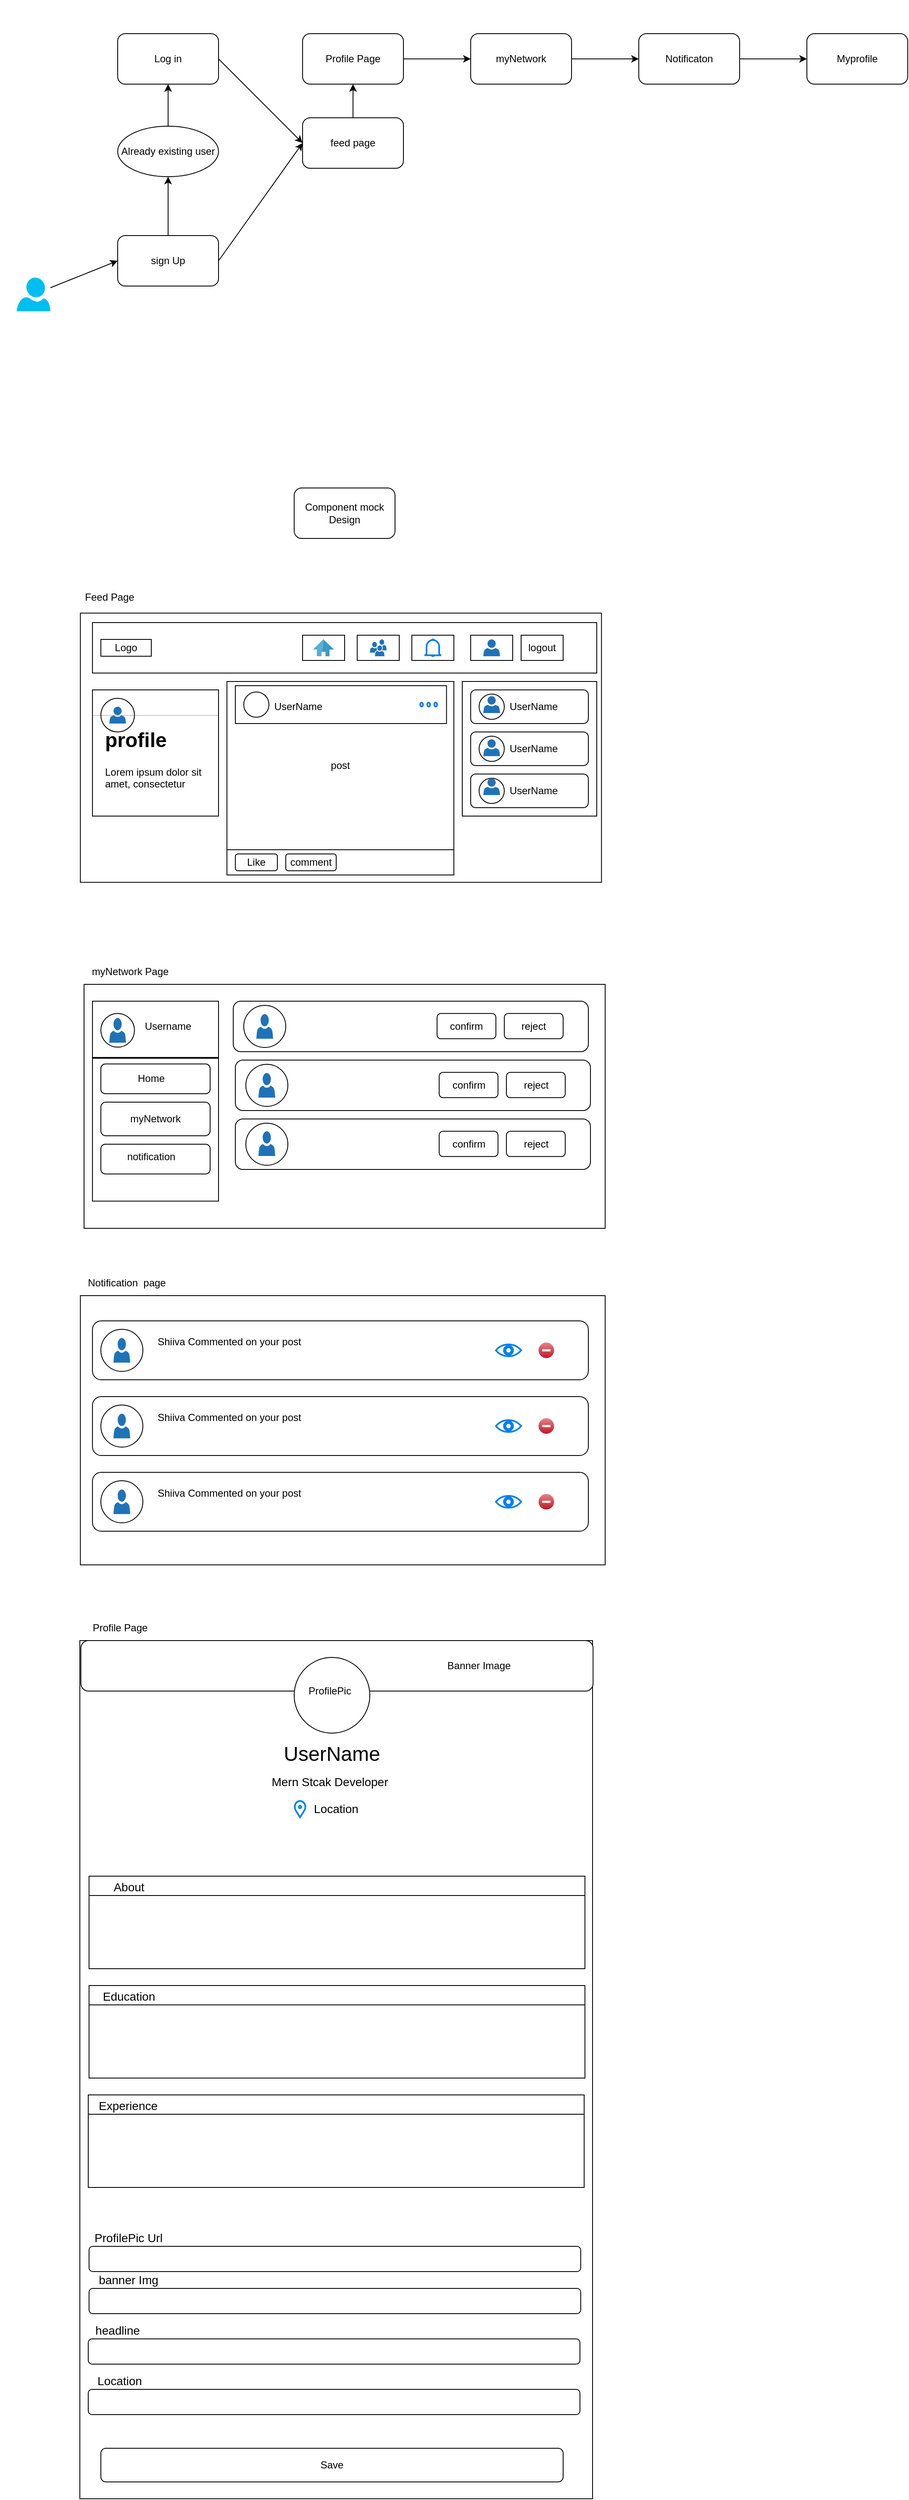 <mxfile>
    <diagram id="Q3_1mf7-hk2xftS66Heh" name="Page-1">
        <mxGraphModel dx="986" dy="419" grid="1" gridSize="10" guides="1" tooltips="1" connect="1" arrows="1" fold="1" page="1" pageScale="1" pageWidth="850" pageHeight="1100" math="0" shadow="0">
            <root>
                <mxCell id="0"/>
                <mxCell id="1" parent="0"/>
                <mxCell id="44" value="" style="group" parent="1" vertex="1" connectable="0">
                    <mxGeometry y="190" width="820" height="400" as="geometry"/>
                </mxCell>
                <mxCell id="21" value="" style="verticalLabelPosition=bottom;html=1;verticalAlign=top;align=center;strokeColor=none;fillColor=#00BEF2;shape=mxgraph.azure.user;" parent="44" vertex="1">
                    <mxGeometry x="20" y="330" width="40" height="40" as="geometry"/>
                </mxCell>
                <mxCell id="34" style="edgeStyle=none;html=1;exitX=1;exitY=0.5;exitDx=0;exitDy=0;" parent="44" source="22" edge="1">
                    <mxGeometry relative="1" as="geometry">
                        <mxPoint x="360" y="170" as="targetPoint"/>
                    </mxGeometry>
                </mxCell>
                <mxCell id="22" value="sign Up" style="rounded=1;whiteSpace=wrap;html=1;" parent="44" vertex="1">
                    <mxGeometry x="140" y="280" width="120" height="60" as="geometry"/>
                </mxCell>
                <mxCell id="23" style="edgeStyle=none;html=1;entryX=0;entryY=0.5;entryDx=0;entryDy=0;" parent="44" source="21" target="22" edge="1">
                    <mxGeometry relative="1" as="geometry"/>
                </mxCell>
                <mxCell id="29" value="Already existing user" style="ellipse;whiteSpace=wrap;html=1;" parent="44" vertex="1">
                    <mxGeometry x="140" y="150" width="120" height="60" as="geometry"/>
                </mxCell>
                <mxCell id="28" value="" style="edgeStyle=none;html=1;entryX=0.5;entryY=1;entryDx=0;entryDy=0;" parent="44" source="22" target="29" edge="1">
                    <mxGeometry relative="1" as="geometry">
                        <mxPoint x="200" y="270" as="targetPoint"/>
                    </mxGeometry>
                </mxCell>
                <mxCell id="35" style="edgeStyle=none;html=1;exitX=1;exitY=0.5;exitDx=0;exitDy=0;" parent="44" source="30" edge="1">
                    <mxGeometry relative="1" as="geometry">
                        <mxPoint x="360" y="170" as="targetPoint"/>
                    </mxGeometry>
                </mxCell>
                <mxCell id="30" value="Log in" style="rounded=1;whiteSpace=wrap;html=1;" parent="44" vertex="1">
                    <mxGeometry x="140" y="40" width="120" height="60" as="geometry"/>
                </mxCell>
                <mxCell id="31" value="" style="edgeStyle=none;html=1;" parent="44" source="29" target="30" edge="1">
                    <mxGeometry relative="1" as="geometry"/>
                </mxCell>
                <mxCell id="41" value="feed page" style="rounded=1;whiteSpace=wrap;html=1;" parent="44" vertex="1">
                    <mxGeometry x="360" y="140" width="120" height="60" as="geometry"/>
                </mxCell>
                <mxCell id="42" value="Profile Page" style="whiteSpace=wrap;html=1;rounded=1;" parent="44" vertex="1">
                    <mxGeometry x="360" y="40" width="120" height="60" as="geometry"/>
                </mxCell>
                <mxCell id="45" value="Component mock Design" style="rounded=1;whiteSpace=wrap;html=1;" parent="1" vertex="1">
                    <mxGeometry x="350" y="770" width="120" height="60" as="geometry"/>
                </mxCell>
                <mxCell id="46" value="" style="rounded=0;whiteSpace=wrap;html=1;" parent="1" vertex="1">
                    <mxGeometry x="95.63" y="918.75" width="620" height="320" as="geometry"/>
                </mxCell>
                <mxCell id="47" value="Feed Page" style="text;html=1;align=center;verticalAlign=middle;resizable=0;points=[];autosize=1;strokeColor=none;fillColor=none;" parent="1" vertex="1">
                    <mxGeometry x="90" y="885" width="80" height="30" as="geometry"/>
                </mxCell>
                <mxCell id="48" value="" style="rounded=0;whiteSpace=wrap;html=1;" parent="1" vertex="1">
                    <mxGeometry x="110" y="930" width="600" height="60" as="geometry"/>
                </mxCell>
                <mxCell id="49" value="Logo" style="rounded=0;whiteSpace=wrap;html=1;" parent="1" vertex="1">
                    <mxGeometry x="120" y="950" width="60" height="20" as="geometry"/>
                </mxCell>
                <mxCell id="50" value="" style="rounded=0;whiteSpace=wrap;html=1;" parent="1" vertex="1">
                    <mxGeometry x="360" y="945" width="50" height="30" as="geometry"/>
                </mxCell>
                <mxCell id="51" value="" style="rounded=0;whiteSpace=wrap;html=1;" parent="1" vertex="1">
                    <mxGeometry x="425" y="945" width="50" height="30" as="geometry"/>
                </mxCell>
                <mxCell id="53" value="" style="rounded=0;whiteSpace=wrap;html=1;" parent="1" vertex="1">
                    <mxGeometry x="490" y="945" width="50" height="30" as="geometry"/>
                </mxCell>
                <mxCell id="54" value="" style="rounded=0;whiteSpace=wrap;html=1;" parent="1" vertex="1">
                    <mxGeometry x="560" y="945" width="50" height="30" as="geometry"/>
                </mxCell>
                <mxCell id="55" value="logout" style="rounded=0;whiteSpace=wrap;html=1;" parent="1" vertex="1">
                    <mxGeometry x="620" y="945" width="50" height="30" as="geometry"/>
                </mxCell>
                <mxCell id="56" value="" style="sketch=0;aspect=fixed;html=1;points=[];align=center;image;fontSize=12;image=img/lib/mscae/Azure_Home.svg;" parent="1" vertex="1">
                    <mxGeometry x="372.5" y="950" width="25" height="20" as="geometry"/>
                </mxCell>
                <mxCell id="57" value="" style="html=1;verticalLabelPosition=bottom;align=center;labelBackgroundColor=#ffffff;verticalAlign=top;strokeWidth=2;strokeColor=#0080F0;shadow=0;dashed=0;shape=mxgraph.ios7.icons.bell;" parent="1" vertex="1">
                    <mxGeometry x="505" y="950" width="20" height="20" as="geometry"/>
                </mxCell>
                <mxCell id="58" value="" style="sketch=0;pointerEvents=1;shadow=0;dashed=0;html=1;strokeColor=none;labelPosition=center;verticalLabelPosition=bottom;verticalAlign=top;outlineConnect=0;align=center;shape=mxgraph.office.users.users;fillColor=#2072B8;" parent="1" vertex="1">
                    <mxGeometry x="440" y="950" width="20" height="20" as="geometry"/>
                </mxCell>
                <mxCell id="59" value="" style="sketch=0;pointerEvents=1;shadow=0;dashed=0;html=1;strokeColor=none;labelPosition=center;verticalLabelPosition=bottom;verticalAlign=top;outlineConnect=0;align=center;shape=mxgraph.office.users.user;fillColor=#2072B8;" parent="1" vertex="1">
                    <mxGeometry x="575" y="950" width="20" height="20" as="geometry"/>
                </mxCell>
                <mxCell id="62" value="" style="rounded=0;whiteSpace=wrap;html=1;" parent="1" vertex="1">
                    <mxGeometry x="550" y="1000" width="160" height="160" as="geometry"/>
                </mxCell>
                <mxCell id="69" value="" style="rounded=1;whiteSpace=wrap;html=1;" parent="1" vertex="1">
                    <mxGeometry x="560" y="1010" width="140" height="40" as="geometry"/>
                </mxCell>
                <mxCell id="70" value="" style="rounded=1;whiteSpace=wrap;html=1;" parent="1" vertex="1">
                    <mxGeometry x="560" y="1060" width="140" height="40" as="geometry"/>
                </mxCell>
                <mxCell id="71" value="" style="rounded=1;whiteSpace=wrap;html=1;" parent="1" vertex="1">
                    <mxGeometry x="560" y="1110" width="140" height="40" as="geometry"/>
                </mxCell>
                <mxCell id="73" value="" style="ellipse;whiteSpace=wrap;html=1;aspect=fixed;" parent="1" vertex="1">
                    <mxGeometry x="570" y="1115" width="30" height="30" as="geometry"/>
                </mxCell>
                <mxCell id="74" value="" style="ellipse;whiteSpace=wrap;html=1;aspect=fixed;" parent="1" vertex="1">
                    <mxGeometry x="570" y="1065" width="30" height="30" as="geometry"/>
                </mxCell>
                <mxCell id="75" value="" style="ellipse;whiteSpace=wrap;html=1;aspect=fixed;" parent="1" vertex="1">
                    <mxGeometry x="570" y="1015" width="30" height="30" as="geometry"/>
                </mxCell>
                <mxCell id="77" value="post" style="rounded=0;whiteSpace=wrap;html=1;" parent="1" vertex="1">
                    <mxGeometry x="270" y="1000" width="270" height="200" as="geometry"/>
                </mxCell>
                <mxCell id="78" value="" style="rounded=0;whiteSpace=wrap;html=1;" parent="1" vertex="1">
                    <mxGeometry x="270" y="1200" width="270" height="30" as="geometry"/>
                </mxCell>
                <mxCell id="79" value="Like" style="rounded=1;whiteSpace=wrap;html=1;" parent="1" vertex="1">
                    <mxGeometry x="280" y="1205" width="50" height="20" as="geometry"/>
                </mxCell>
                <mxCell id="80" value="comment" style="rounded=1;whiteSpace=wrap;html=1;" parent="1" vertex="1">
                    <mxGeometry x="340" y="1205" width="60" height="20" as="geometry"/>
                </mxCell>
                <mxCell id="81" value="" style="rounded=0;whiteSpace=wrap;html=1;" parent="1" vertex="1">
                    <mxGeometry x="280" y="1005" width="251.25" height="45" as="geometry"/>
                </mxCell>
                <mxCell id="82" value="" style="ellipse;whiteSpace=wrap;html=1;aspect=fixed;" parent="1" vertex="1">
                    <mxGeometry x="290" y="1012.5" width="30" height="30" as="geometry"/>
                </mxCell>
                <mxCell id="83" value="UserName" style="text;html=1;strokeColor=none;fillColor=none;align=center;verticalAlign=middle;whiteSpace=wrap;rounded=0;" parent="1" vertex="1">
                    <mxGeometry x="320" y="1021.25" width="70" height="17.5" as="geometry"/>
                </mxCell>
                <mxCell id="85" value="UserName" style="text;html=1;strokeColor=none;fillColor=none;align=center;verticalAlign=middle;whiteSpace=wrap;rounded=0;" parent="1" vertex="1">
                    <mxGeometry x="600" y="1021.25" width="70" height="17.5" as="geometry"/>
                </mxCell>
                <mxCell id="86" value="UserName" style="text;html=1;strokeColor=none;fillColor=none;align=center;verticalAlign=middle;whiteSpace=wrap;rounded=0;" parent="1" vertex="1">
                    <mxGeometry x="600" y="1071.25" width="70" height="17.5" as="geometry"/>
                </mxCell>
                <mxCell id="87" value="UserName" style="text;html=1;strokeColor=none;fillColor=none;align=center;verticalAlign=middle;whiteSpace=wrap;rounded=0;" parent="1" vertex="1">
                    <mxGeometry x="600" y="1121.25" width="70" height="17.5" as="geometry"/>
                </mxCell>
                <mxCell id="88" value="" style="sketch=0;pointerEvents=1;shadow=0;dashed=0;html=1;strokeColor=none;labelPosition=center;verticalLabelPosition=bottom;verticalAlign=top;outlineConnect=0;align=center;shape=mxgraph.office.users.user;fillColor=#2072B8;" parent="1" vertex="1">
                    <mxGeometry x="575" y="1017.5" width="20" height="20" as="geometry"/>
                </mxCell>
                <mxCell id="89" value="" style="sketch=0;pointerEvents=1;shadow=0;dashed=0;html=1;strokeColor=none;labelPosition=center;verticalLabelPosition=bottom;verticalAlign=top;outlineConnect=0;align=center;shape=mxgraph.office.users.user;fillColor=#2072B8;" parent="1" vertex="1">
                    <mxGeometry x="575" y="1068.75" width="20" height="20" as="geometry"/>
                </mxCell>
                <mxCell id="90" value="" style="sketch=0;pointerEvents=1;shadow=0;dashed=0;html=1;strokeColor=none;labelPosition=center;verticalLabelPosition=bottom;verticalAlign=top;outlineConnect=0;align=center;shape=mxgraph.office.users.user;fillColor=#2072B8;" parent="1" vertex="1">
                    <mxGeometry x="575" y="1115" width="20" height="20" as="geometry"/>
                </mxCell>
                <mxCell id="91" value="" style="html=1;verticalLabelPosition=bottom;align=center;labelBackgroundColor=#ffffff;verticalAlign=top;strokeWidth=2;strokeColor=#0080F0;shadow=0;dashed=0;shape=mxgraph.ios7.icons.page_navigation;pointerEvents=1" parent="1" vertex="1">
                    <mxGeometry x="500" y="1025.1" width="20" height="4.8" as="geometry"/>
                </mxCell>
                <mxCell id="92" value="myNetwork&amp;nbsp;Page" style="text;html=1;strokeColor=none;fillColor=none;align=center;verticalAlign=middle;whiteSpace=wrap;rounded=0;" parent="1" vertex="1">
                    <mxGeometry x="100" y="1330" width="110" height="30" as="geometry"/>
                </mxCell>
                <mxCell id="93" value="" style="rounded=0;whiteSpace=wrap;html=1;" parent="1" vertex="1">
                    <mxGeometry x="100" y="1360" width="620" height="290" as="geometry"/>
                </mxCell>
                <mxCell id="95" value="" style="group" parent="1" vertex="1" connectable="0">
                    <mxGeometry x="110" y="1010" width="150" height="150" as="geometry"/>
                </mxCell>
                <mxCell id="61" value="" style="rounded=0;whiteSpace=wrap;html=1;container=1;" parent="95" vertex="1">
                    <mxGeometry width="150" height="150" as="geometry"/>
                </mxCell>
                <mxCell id="63" value="" style="ellipse;whiteSpace=wrap;html=1;aspect=fixed;" parent="95" vertex="1">
                    <mxGeometry x="10" y="10" width="40" height="40" as="geometry"/>
                </mxCell>
                <mxCell id="64" value="" style="line;strokeWidth=0.2;html=1;" parent="95" vertex="1">
                    <mxGeometry y="25" width="150" height="10" as="geometry"/>
                </mxCell>
                <mxCell id="67" value="" style="sketch=0;pointerEvents=1;shadow=0;dashed=0;html=1;strokeColor=none;labelPosition=center;verticalLabelPosition=bottom;verticalAlign=top;outlineConnect=0;align=center;shape=mxgraph.office.users.user;fillColor=#2072B8;" parent="95" vertex="1">
                    <mxGeometry x="20" y="20" width="20" height="20" as="geometry"/>
                </mxCell>
                <mxCell id="68" value="&lt;h1&gt;profile&lt;/h1&gt;&lt;p&gt;Lorem ipsum dolor sit amet, consectetur&amp;nbsp;&lt;/p&gt;" style="text;html=1;strokeColor=none;fillColor=none;spacing=5;spacingTop=-20;whiteSpace=wrap;overflow=hidden;rounded=0;" parent="95" vertex="1">
                    <mxGeometry x="10" y="40" width="130" height="90" as="geometry"/>
                </mxCell>
                <mxCell id="96" value="" style="group" parent="1" vertex="1" connectable="0">
                    <mxGeometry x="110" y="1380" width="150" height="237.67" as="geometry"/>
                </mxCell>
                <mxCell id="97" value="" style="rounded=0;whiteSpace=wrap;html=1;container=1;" parent="96" vertex="1">
                    <mxGeometry width="150" height="237.67" as="geometry">
                        <mxRectangle width="50" height="40" as="alternateBounds"/>
                    </mxGeometry>
                </mxCell>
                <mxCell id="99" value="" style="line;strokeWidth=2;html=1;" parent="97" vertex="1">
                    <mxGeometry y="59.997" width="150" height="14.667" as="geometry"/>
                </mxCell>
                <mxCell id="102" value="Username" style="text;html=1;strokeColor=none;fillColor=none;align=center;verticalAlign=middle;whiteSpace=wrap;rounded=0;" parent="97" vertex="1">
                    <mxGeometry x="50" y="14.67" width="80" height="30" as="geometry"/>
                </mxCell>
                <mxCell id="112" value="myNetwork" style="whiteSpace=wrap;html=1;rounded=1;" parent="97" vertex="1">
                    <mxGeometry x="10" y="120" width="130" height="40" as="geometry"/>
                </mxCell>
                <mxCell id="114" value="&lt;span style=&quot;color: rgba(0, 0, 0, 0); font-family: monospace; font-size: 0px; text-align: start;&quot;&gt;%3CmxGraphModel%3E%3Croot%3E%3CmxCell%20id%3D%220%22%2F%3E%3CmxCell%20id%3D%221%22%20parent%3D%220%22%2F%3E%3CmxCell%20id%3D%222%22%20value%3D%22%22%20style%3D%22group%22%20vertex%3D%221%22%20connectable%3D%220%22%20parent%3D%221%22%3E%3CmxGeometry%20x%3D%22110%22%20y%3D%221380%22%20width%3D%22150%22%20height%3D%22220%22%20as%3D%22geometry%22%2F%3E%3C%2FmxCell%3E%3CmxCell%20id%3D%223%22%20value%3D%22%22%20style%3D%22rounded%3D0%3BwhiteSpace%3Dwrap%3Bhtml%3D1%3Bcontainer%3D1%3B%22%20vertex%3D%221%22%20parent%3D%222%22%3E%3CmxGeometry%20width%3D%22150%22%20height%3D%22220.0%22%20as%3D%22geometry%22%3E%3CmxRectangle%20width%3D%2250%22%20height%3D%2240%22%20as%3D%22alternateBounds%22%2F%3E%3C%2FmxGeometry%3E%3C%2FmxCell%3E%3CmxCell%20id%3D%224%22%20value%3D%22%22%20style%3D%22line%3BstrokeWidth%3D2%3Bhtml%3D1%3B%22%20vertex%3D%221%22%20parent%3D%223%22%3E%3CmxGeometry%20y%3D%2259.997%22%20width%3D%22150%22%20height%3D%2214.667%22%20as%3D%22geometry%22%2F%3E%3C%2FmxCell%3E%3CmxCell%20id%3D%225%22%20value%3D%22Username%22%20style%3D%22text%3Bhtml%3D1%3BstrokeColor%3Dnone%3BfillColor%3Dnone%3Balign%3Dcenter%3BverticalAlign%3Dmiddle%3BwhiteSpace%3Dwrap%3Brounded%3D0%3B%22%20vertex%3D%221%22%20parent%3D%223%22%3E%3CmxGeometry%20x%3D%2250%22%20y%3D%2214.67%22%20width%3D%2280%22%20height%3D%2230%22%20as%3D%22geometry%22%2F%3E%3C%2FmxCell%3E%3CmxCell%20id%3D%226%22%20value%3D%22%22%20style%3D%22ellipse%3BwhiteSpace%3Dwrap%3Bhtml%3D1%3Baspect%3Dfixed%3B%22%20vertex%3D%221%22%20parent%3D%222%22%3E%3CmxGeometry%20x%3D%2210%22%20y%3D%2214.667%22%20width%3D%2240%22%20height%3D%2240%22%20as%3D%22geometry%22%2F%3E%3C%2FmxCell%3E%3CmxCell%20id%3D%227%22%20value%3D%22%22%20style%3D%22sketch%3D0%3BpointerEvents%3D1%3Bshadow%3D0%3Bdashed%3D0%3Bhtml%3D1%3BstrokeColor%3Dnone%3BlabelPosition%3Dcenter%3BverticalLabelPosition%3Dbottom%3BverticalAlign%3Dtop%3BoutlineConnect%3D0%3Balign%3Dcenter%3Bshape%3Dmxgraph.office.users.user%3BfillColor%3D%232072B8%3B%22%20vertex%3D%221%22%20parent%3D%222%22%3E%3CmxGeometry%20x%3D%2220%22%20y%3D%2220.003%22%20width%3D%2220%22%20height%3D%2229.333%22%20as%3D%22geometry%22%2F%3E%3C%2FmxCell%3E%3CmxCell%20id%3D%228%22%20value%3D%22%22%20style%3D%22rounded%3D1%3BwhiteSpace%3Dwrap%3Bhtml%3D1%3B%22%20vertex%3D%221%22%20parent%3D%222%22%3E%3CmxGeometry%20x%3D%2210%22%20y%3D%2274.66%22%20width%3D%22130%22%20height%3D%2235.34%22%20as%3D%22geometry%22%2F%3E%3C%2FmxCell%3E%3C%2Froot%3E%3C%2FmxGraphModel%3E&lt;/span&gt;" style="rounded=1;whiteSpace=wrap;html=1;" parent="97" vertex="1">
                    <mxGeometry x="10" y="170" width="130" height="35.34" as="geometry"/>
                </mxCell>
                <mxCell id="98" value="" style="ellipse;whiteSpace=wrap;html=1;aspect=fixed;" parent="96" vertex="1">
                    <mxGeometry x="10" y="14.667" width="40" height="40" as="geometry"/>
                </mxCell>
                <mxCell id="100" value="&lt;span style=&quot;color: rgba(0, 0, 0, 0); font-family: monospace; font-size: 0px; text-align: start;&quot;&gt;%3CmxGraphModel%3E%3Croot%3E%3CmxCell%20id%3D%220%22%2F%3E%3CmxCell%20id%3D%221%22%20parent%3D%220%22%2F%3E%3CmxCell%20id%3D%222%22%20value%3D%22Home%22%20style%3D%22text%3Bhtml%3D1%3BstrokeColor%3Dnone%3BfillColor%3Dnone%3Balign%3Dcenter%3BverticalAlign%3Dmiddle%3BwhiteSpace%3Dwrap%3Brounded%3D0%3B%22%20vertex%3D%221%22%20parent%3D%221%22%3E%3CmxGeometry%20x%3D%22150%22%20y%3D%221510%22%20width%3D%2260%22%20height%3D%2230%22%20as%3D%22geometry%22%2F%3E%3C%2FmxCell%3E%3C%2Froot%3E%3C%2FmxGraphModel%3E&lt;/span&gt;" style="sketch=0;pointerEvents=1;shadow=0;dashed=0;html=1;strokeColor=none;labelPosition=center;verticalLabelPosition=bottom;verticalAlign=top;outlineConnect=0;align=center;shape=mxgraph.office.users.user;fillColor=#2072B8;" parent="96" vertex="1">
                    <mxGeometry x="20" y="20.003" width="20" height="29.333" as="geometry"/>
                </mxCell>
                <mxCell id="103" value="&lt;span style=&quot;color: rgba(0, 0, 0, 0); font-family: monospace; font-size: 0px; text-align: start;&quot;&gt;home&lt;/span&gt;" style="rounded=1;whiteSpace=wrap;html=1;" parent="96" vertex="1">
                    <mxGeometry x="10" y="74.66" width="130" height="35.34" as="geometry"/>
                </mxCell>
                <mxCell id="115" value="Home" style="text;html=1;strokeColor=none;fillColor=none;align=center;verticalAlign=middle;whiteSpace=wrap;rounded=0;" parent="96" vertex="1">
                    <mxGeometry x="40" y="77.33" width="60" height="30" as="geometry"/>
                </mxCell>
                <mxCell id="117" value="notification" style="text;html=1;strokeColor=none;fillColor=none;align=center;verticalAlign=middle;whiteSpace=wrap;rounded=0;" parent="96" vertex="1">
                    <mxGeometry x="40" y="170" width="60" height="30" as="geometry"/>
                </mxCell>
                <mxCell id="122" value="" style="group" parent="1" vertex="1" connectable="0">
                    <mxGeometry x="277.5" y="1380" width="422.5" height="60" as="geometry"/>
                </mxCell>
                <mxCell id="111" value="" style="rounded=1;whiteSpace=wrap;html=1;" parent="122" vertex="1">
                    <mxGeometry width="422.5" height="60" as="geometry"/>
                </mxCell>
                <mxCell id="118" value="" style="ellipse;whiteSpace=wrap;html=1;aspect=fixed;" parent="122" vertex="1">
                    <mxGeometry x="12.5" y="5" width="50" height="50" as="geometry"/>
                </mxCell>
                <mxCell id="119" value="&lt;span style=&quot;color: rgba(0, 0, 0, 0); font-family: monospace; font-size: 0px; text-align: start;&quot;&gt;%3CmxGraphModel%3E%3Croot%3E%3CmxCell%20id%3D%220%22%2F%3E%3CmxCell%20id%3D%221%22%20parent%3D%220%22%2F%3E%3CmxCell%20id%3D%222%22%20value%3D%22Home%22%20style%3D%22text%3Bhtml%3D1%3BstrokeColor%3Dnone%3BfillColor%3Dnone%3Balign%3Dcenter%3BverticalAlign%3Dmiddle%3BwhiteSpace%3Dwrap%3Brounded%3D0%3B%22%20vertex%3D%221%22%20parent%3D%221%22%3E%3CmxGeometry%20x%3D%22150%22%20y%3D%221510%22%20width%3D%2260%22%20height%3D%2230%22%20as%3D%22geometry%22%2F%3E%3C%2FmxCell%3E%3C%2Froot%3E%3C%2FmxGraphModel%3E&lt;/span&gt;" style="sketch=0;pointerEvents=1;shadow=0;dashed=0;html=1;strokeColor=none;labelPosition=center;verticalLabelPosition=bottom;verticalAlign=top;outlineConnect=0;align=center;shape=mxgraph.office.users.user;fillColor=#2072B8;" parent="122" vertex="1">
                    <mxGeometry x="27.5" y="15.333" width="20" height="29.333" as="geometry"/>
                </mxCell>
                <mxCell id="120" value="confirm" style="rounded=1;whiteSpace=wrap;html=1;" parent="122" vertex="1">
                    <mxGeometry x="242.5" y="14.67" width="70" height="30" as="geometry"/>
                </mxCell>
                <mxCell id="121" value="reject" style="rounded=1;whiteSpace=wrap;html=1;" parent="122" vertex="1">
                    <mxGeometry x="322.5" y="14.67" width="70" height="30" as="geometry"/>
                </mxCell>
                <mxCell id="124" value="" style="group" parent="1" vertex="1" connectable="0">
                    <mxGeometry x="280" y="1450" width="422.5" height="60" as="geometry"/>
                </mxCell>
                <mxCell id="125" value="" style="rounded=1;whiteSpace=wrap;html=1;" parent="124" vertex="1">
                    <mxGeometry width="422.5" height="60" as="geometry"/>
                </mxCell>
                <mxCell id="126" value="" style="ellipse;whiteSpace=wrap;html=1;aspect=fixed;" parent="124" vertex="1">
                    <mxGeometry x="12.5" y="5" width="50" height="50" as="geometry"/>
                </mxCell>
                <mxCell id="127" value="&lt;span style=&quot;color: rgba(0, 0, 0, 0); font-family: monospace; font-size: 0px; text-align: start;&quot;&gt;%3CmxGraphModel%3E%3Croot%3E%3CmxCell%20id%3D%220%22%2F%3E%3CmxCell%20id%3D%221%22%20parent%3D%220%22%2F%3E%3CmxCell%20id%3D%222%22%20value%3D%22Home%22%20style%3D%22text%3Bhtml%3D1%3BstrokeColor%3Dnone%3BfillColor%3Dnone%3Balign%3Dcenter%3BverticalAlign%3Dmiddle%3BwhiteSpace%3Dwrap%3Brounded%3D0%3B%22%20vertex%3D%221%22%20parent%3D%221%22%3E%3CmxGeometry%20x%3D%22150%22%20y%3D%221510%22%20width%3D%2260%22%20height%3D%2230%22%20as%3D%22geometry%22%2F%3E%3C%2FmxCell%3E%3C%2Froot%3E%3C%2FmxGraphModel%3E&lt;/span&gt;" style="sketch=0;pointerEvents=1;shadow=0;dashed=0;html=1;strokeColor=none;labelPosition=center;verticalLabelPosition=bottom;verticalAlign=top;outlineConnect=0;align=center;shape=mxgraph.office.users.user;fillColor=#2072B8;" parent="124" vertex="1">
                    <mxGeometry x="27.5" y="15.333" width="20" height="29.333" as="geometry"/>
                </mxCell>
                <mxCell id="128" value="confirm" style="rounded=1;whiteSpace=wrap;html=1;" parent="124" vertex="1">
                    <mxGeometry x="242.5" y="14.67" width="70" height="30" as="geometry"/>
                </mxCell>
                <mxCell id="129" value="reject" style="rounded=1;whiteSpace=wrap;html=1;" parent="124" vertex="1">
                    <mxGeometry x="322.5" y="14.67" width="70" height="30" as="geometry"/>
                </mxCell>
                <mxCell id="130" value="" style="group" parent="1" vertex="1" connectable="0">
                    <mxGeometry x="280" y="1520" width="422.5" height="60" as="geometry"/>
                </mxCell>
                <mxCell id="131" value="" style="rounded=1;whiteSpace=wrap;html=1;" parent="130" vertex="1">
                    <mxGeometry width="422.5" height="60" as="geometry"/>
                </mxCell>
                <mxCell id="132" value="" style="ellipse;whiteSpace=wrap;html=1;aspect=fixed;" parent="130" vertex="1">
                    <mxGeometry x="12.5" y="5" width="50" height="50" as="geometry"/>
                </mxCell>
                <mxCell id="133" value="&lt;span style=&quot;color: rgba(0, 0, 0, 0); font-family: monospace; font-size: 0px; text-align: start;&quot;&gt;%3CmxGraphModel%3E%3Croot%3E%3CmxCell%20id%3D%220%22%2F%3E%3CmxCell%20id%3D%221%22%20parent%3D%220%22%2F%3E%3CmxCell%20id%3D%222%22%20value%3D%22Home%22%20style%3D%22text%3Bhtml%3D1%3BstrokeColor%3Dnone%3BfillColor%3Dnone%3Balign%3Dcenter%3BverticalAlign%3Dmiddle%3BwhiteSpace%3Dwrap%3Brounded%3D0%3B%22%20vertex%3D%221%22%20parent%3D%221%22%3E%3CmxGeometry%20x%3D%22150%22%20y%3D%221510%22%20width%3D%2260%22%20height%3D%2230%22%20as%3D%22geometry%22%2F%3E%3C%2FmxCell%3E%3C%2Froot%3E%3C%2FmxGraphModel%3E&lt;/span&gt;&lt;span style=&quot;color: rgba(0, 0, 0, 0); font-family: monospace; font-size: 0px; text-align: start;&quot;&gt;%3CmxGraphModel%3E%3Croot%3E%3CmxCell%20id%3D%220%22%2F%3E%3CmxCell%20id%3D%221%22%20parent%3D%220%22%2F%3E%3CmxCell%20id%3D%222%22%20value%3D%22Home%22%20style%3D%22text%3Bhtml%3D1%3BstrokeColor%3Dnone%3BfillColor%3Dnone%3Balign%3Dcenter%3BverticalAlign%3Dmiddle%3BwhiteSpace%3Dwrap%3Brounded%3D0%3B%22%20vertex%3D%221%22%20parent%3D%221%22%3E%3CmxGeometry%20x%3D%22150%22%20y%3D%221510%22%20width%3D%2260%22%20height%3D%2230%22%20as%3D%22geometry%22%2F%3E%3C%2FmxCell%3E%3C%2Froot%3E%3C%2FmxGraphModel%3E&lt;/span&gt;" style="sketch=0;pointerEvents=1;shadow=0;dashed=0;html=1;strokeColor=none;labelPosition=center;verticalLabelPosition=bottom;verticalAlign=top;outlineConnect=0;align=center;shape=mxgraph.office.users.user;fillColor=#2072B8;" parent="130" vertex="1">
                    <mxGeometry x="27.5" y="14.673" width="20" height="29.333" as="geometry"/>
                </mxCell>
                <mxCell id="134" value="confirm" style="rounded=1;whiteSpace=wrap;html=1;" parent="130" vertex="1">
                    <mxGeometry x="242.5" y="14.67" width="70" height="30" as="geometry"/>
                </mxCell>
                <mxCell id="135" value="reject" style="rounded=1;whiteSpace=wrap;html=1;" parent="130" vertex="1">
                    <mxGeometry x="322.5" y="14.67" width="70" height="30" as="geometry"/>
                </mxCell>
                <mxCell id="136" value="" style="rounded=0;whiteSpace=wrap;html=1;" parent="1" vertex="1">
                    <mxGeometry x="95.63" y="1730" width="624.37" height="320" as="geometry"/>
                </mxCell>
                <mxCell id="144" value="" style="group" parent="1" vertex="1" connectable="0">
                    <mxGeometry x="110" y="1760" width="590" height="70" as="geometry"/>
                </mxCell>
                <mxCell id="138" value="" style="rounded=1;whiteSpace=wrap;html=1;container=1;" parent="144" vertex="1">
                    <mxGeometry width="590" height="70" as="geometry"/>
                </mxCell>
                <mxCell id="139" value="" style="ellipse;whiteSpace=wrap;html=1;aspect=fixed;" parent="144" vertex="1">
                    <mxGeometry x="10" y="10" width="50" height="50" as="geometry"/>
                </mxCell>
                <mxCell id="140" value="&lt;span style=&quot;color: rgba(0, 0, 0, 0); font-family: monospace; font-size: 0px; text-align: start;&quot;&gt;%3CmxGraphModel%3E%3Croot%3E%3CmxCell%20id%3D%220%22%2F%3E%3CmxCell%20id%3D%221%22%20parent%3D%220%22%2F%3E%3CmxCell%20id%3D%222%22%20value%3D%22Home%22%20style%3D%22text%3Bhtml%3D1%3BstrokeColor%3Dnone%3BfillColor%3Dnone%3Balign%3Dcenter%3BverticalAlign%3Dmiddle%3BwhiteSpace%3Dwrap%3Brounded%3D0%3B%22%20vertex%3D%221%22%20parent%3D%221%22%3E%3CmxGeometry%20x%3D%22150%22%20y%3D%221510%22%20width%3D%2260%22%20height%3D%2230%22%20as%3D%22geometry%22%2F%3E%3C%2FmxCell%3E%3C%2Froot%3E%3C%2FmxGraphModel%3E&lt;/span&gt;&lt;span style=&quot;color: rgba(0, 0, 0, 0); font-family: monospace; font-size: 0px; text-align: start;&quot;&gt;%3CmxGraphModel%3E%3Croot%3E%3CmxCell%20id%3D%220%22%2F%3E%3CmxCell%20id%3D%221%22%20parent%3D%220%22%2F%3E%3CmxCell%20id%3D%222%22%20value%3D%22Home%22%20style%3D%22text%3Bhtml%3D1%3BstrokeColor%3Dnone%3BfillColor%3Dnone%3Balign%3Dcenter%3BverticalAlign%3Dmiddle%3BwhiteSpace%3Dwrap%3Brounded%3D0%3B%22%20vertex%3D%221%22%20parent%3D%221%22%3E%3CmxGeometry%20x%3D%22150%22%20y%3D%221510%22%20width%3D%2260%22%20height%3D%2230%22%20as%3D%22geometry%22%2F%3E%3C%2FmxCell%3E%3C%2Froot%3E%3C%2FmxGraphModel%3E&lt;/span&gt;" style="sketch=0;pointerEvents=1;shadow=0;dashed=0;html=1;strokeColor=none;labelPosition=center;verticalLabelPosition=bottom;verticalAlign=top;outlineConnect=0;align=center;shape=mxgraph.office.users.user;fillColor=#2072B8;" parent="144" vertex="1">
                    <mxGeometry x="25" y="20.333" width="20" height="29.333" as="geometry"/>
                </mxCell>
                <mxCell id="141" value="Shiiva Commented on your post" style="text;html=1;strokeColor=none;fillColor=none;align=center;verticalAlign=middle;whiteSpace=wrap;rounded=0;" parent="144" vertex="1">
                    <mxGeometry x="62.5" y="10" width="200" height="30" as="geometry"/>
                </mxCell>
                <mxCell id="142" value="" style="html=1;verticalLabelPosition=bottom;align=center;labelBackgroundColor=#ffffff;verticalAlign=top;strokeWidth=2;strokeColor=#0080F0;shadow=0;dashed=0;shape=mxgraph.ios7.icons.eye;" parent="144" vertex="1">
                    <mxGeometry x="480" y="27.95" width="30" height="14.1" as="geometry"/>
                </mxCell>
                <mxCell id="143" value="" style="verticalLabelPosition=bottom;verticalAlign=top;html=1;shadow=0;dashed=0;strokeWidth=1;shape=mxgraph.ios.iDeleteIcon;fillColor=#e8878E;fillColor2=#BD1421;strokeColor=#ffffff;sketch=0;" parent="144" vertex="1">
                    <mxGeometry x="530" y="25" width="20" height="20" as="geometry"/>
                </mxCell>
                <mxCell id="147" value="" style="group" parent="1" vertex="1" connectable="0">
                    <mxGeometry x="110" y="1850" width="590" height="70" as="geometry"/>
                </mxCell>
                <mxCell id="148" value="" style="rounded=1;whiteSpace=wrap;html=1;container=1;" parent="147" vertex="1">
                    <mxGeometry width="590" height="70" as="geometry"/>
                </mxCell>
                <mxCell id="149" value="" style="ellipse;whiteSpace=wrap;html=1;aspect=fixed;" parent="147" vertex="1">
                    <mxGeometry x="10" y="10" width="50" height="50" as="geometry"/>
                </mxCell>
                <mxCell id="150" value="&lt;span style=&quot;color: rgba(0, 0, 0, 0); font-family: monospace; font-size: 0px; text-align: start;&quot;&gt;%3CmxGraphModel%3E%3Croot%3E%3CmxCell%20id%3D%220%22%2F%3E%3CmxCell%20id%3D%221%22%20parent%3D%220%22%2F%3E%3CmxCell%20id%3D%222%22%20value%3D%22Home%22%20style%3D%22text%3Bhtml%3D1%3BstrokeColor%3Dnone%3BfillColor%3Dnone%3Balign%3Dcenter%3BverticalAlign%3Dmiddle%3BwhiteSpace%3Dwrap%3Brounded%3D0%3B%22%20vertex%3D%221%22%20parent%3D%221%22%3E%3CmxGeometry%20x%3D%22150%22%20y%3D%221510%22%20width%3D%2260%22%20height%3D%2230%22%20as%3D%22geometry%22%2F%3E%3C%2FmxCell%3E%3C%2Froot%3E%3C%2FmxGraphModel%3E&lt;/span&gt;&lt;span style=&quot;color: rgba(0, 0, 0, 0); font-family: monospace; font-size: 0px; text-align: start;&quot;&gt;%3CmxGraphModel%3E%3Croot%3E%3CmxCell%20id%3D%220%22%2F%3E%3CmxCell%20id%3D%221%22%20parent%3D%220%22%2F%3E%3CmxCell%20id%3D%222%22%20value%3D%22Home%22%20style%3D%22text%3Bhtml%3D1%3BstrokeColor%3Dnone%3BfillColor%3Dnone%3Balign%3Dcenter%3BverticalAlign%3Dmiddle%3BwhiteSpace%3Dwrap%3Brounded%3D0%3B%22%20vertex%3D%221%22%20parent%3D%221%22%3E%3CmxGeometry%20x%3D%22150%22%20y%3D%221510%22%20width%3D%2260%22%20height%3D%2230%22%20as%3D%22geometry%22%2F%3E%3C%2FmxCell%3E%3C%2Froot%3E%3C%2FmxGraphModel%3E&lt;/span&gt;" style="sketch=0;pointerEvents=1;shadow=0;dashed=0;html=1;strokeColor=none;labelPosition=center;verticalLabelPosition=bottom;verticalAlign=top;outlineConnect=0;align=center;shape=mxgraph.office.users.user;fillColor=#2072B8;" parent="147" vertex="1">
                    <mxGeometry x="25" y="20.333" width="20" height="29.333" as="geometry"/>
                </mxCell>
                <mxCell id="151" value="Shiiva Commented on your post" style="text;html=1;strokeColor=none;fillColor=none;align=center;verticalAlign=middle;whiteSpace=wrap;rounded=0;" parent="147" vertex="1">
                    <mxGeometry x="62.5" y="10" width="200" height="30" as="geometry"/>
                </mxCell>
                <mxCell id="152" value="" style="html=1;verticalLabelPosition=bottom;align=center;labelBackgroundColor=#ffffff;verticalAlign=top;strokeWidth=2;strokeColor=#0080F0;shadow=0;dashed=0;shape=mxgraph.ios7.icons.eye;" parent="147" vertex="1">
                    <mxGeometry x="480" y="27.95" width="30" height="14.1" as="geometry"/>
                </mxCell>
                <mxCell id="153" value="" style="verticalLabelPosition=bottom;verticalAlign=top;html=1;shadow=0;dashed=0;strokeWidth=1;shape=mxgraph.ios.iDeleteIcon;fillColor=#e8878E;fillColor2=#BD1421;strokeColor=#ffffff;sketch=0;" parent="147" vertex="1">
                    <mxGeometry x="530" y="25" width="20" height="20" as="geometry"/>
                </mxCell>
                <mxCell id="154" value="" style="group" parent="1" vertex="1" connectable="0">
                    <mxGeometry x="110" y="1940" width="590" height="70" as="geometry"/>
                </mxCell>
                <mxCell id="155" value="" style="rounded=1;whiteSpace=wrap;html=1;container=1;" parent="154" vertex="1">
                    <mxGeometry width="590" height="70" as="geometry">
                        <mxRectangle width="50" height="40" as="alternateBounds"/>
                    </mxGeometry>
                </mxCell>
                <mxCell id="156" value="" style="ellipse;whiteSpace=wrap;html=1;aspect=fixed;" parent="154" vertex="1">
                    <mxGeometry x="10" y="10" width="50" height="50" as="geometry"/>
                </mxCell>
                <mxCell id="157" value="&lt;span style=&quot;color: rgba(0, 0, 0, 0); font-family: monospace; font-size: 0px; text-align: start;&quot;&gt;%3CmxGraphModel%3E%3Croot%3E%3CmxCell%20id%3D%220%22%2F%3E%3CmxCell%20id%3D%221%22%20parent%3D%220%22%2F%3E%3CmxCell%20id%3D%222%22%20value%3D%22Home%22%20style%3D%22text%3Bhtml%3D1%3BstrokeColor%3Dnone%3BfillColor%3Dnone%3Balign%3Dcenter%3BverticalAlign%3Dmiddle%3BwhiteSpace%3Dwrap%3Brounded%3D0%3B%22%20vertex%3D%221%22%20parent%3D%221%22%3E%3CmxGeometry%20x%3D%22150%22%20y%3D%221510%22%20width%3D%2260%22%20height%3D%2230%22%20as%3D%22geometry%22%2F%3E%3C%2FmxCell%3E%3C%2Froot%3E%3C%2FmxGraphModel%3E&lt;/span&gt;&lt;span style=&quot;color: rgba(0, 0, 0, 0); font-family: monospace; font-size: 0px; text-align: start;&quot;&gt;%3CmxGraphModel%3E%3Croot%3E%3CmxCell%20id%3D%220%22%2F%3E%3CmxCell%20id%3D%221%22%20parent%3D%220%22%2F%3E%3CmxCell%20id%3D%222%22%20value%3D%22Home%22%20style%3D%22text%3Bhtml%3D1%3BstrokeColor%3Dnone%3BfillColor%3Dnone%3Balign%3Dcenter%3BverticalAlign%3Dmiddle%3BwhiteSpace%3Dwrap%3Brounded%3D0%3B%22%20vertex%3D%221%22%20parent%3D%221%22%3E%3CmxGeometry%20x%3D%22150%22%20y%3D%221510%22%20width%3D%2260%22%20height%3D%2230%22%20as%3D%22geometry%22%2F%3E%3C%2FmxCell%3E%3C%2Froot%3E%3C%2FmxGraphModel%3E&lt;/span&gt;" style="sketch=0;pointerEvents=1;shadow=0;dashed=0;html=1;strokeColor=none;labelPosition=center;verticalLabelPosition=bottom;verticalAlign=top;outlineConnect=0;align=center;shape=mxgraph.office.users.user;fillColor=#2072B8;" parent="154" vertex="1">
                    <mxGeometry x="25" y="20.333" width="20" height="29.333" as="geometry"/>
                </mxCell>
                <mxCell id="158" value="Shiiva Commented on your post" style="text;html=1;strokeColor=none;fillColor=none;align=center;verticalAlign=middle;whiteSpace=wrap;rounded=0;" parent="154" vertex="1">
                    <mxGeometry x="62.5" y="10" width="200" height="30" as="geometry"/>
                </mxCell>
                <mxCell id="159" value="" style="html=1;verticalLabelPosition=bottom;align=center;labelBackgroundColor=#ffffff;verticalAlign=top;strokeWidth=2;strokeColor=#0080F0;shadow=0;dashed=0;shape=mxgraph.ios7.icons.eye;" parent="154" vertex="1">
                    <mxGeometry x="480" y="27.95" width="30" height="14.1" as="geometry"/>
                </mxCell>
                <mxCell id="160" value="" style="verticalLabelPosition=bottom;verticalAlign=top;html=1;shadow=0;dashed=0;strokeWidth=1;shape=mxgraph.ios.iDeleteIcon;fillColor=#e8878E;fillColor2=#BD1421;strokeColor=#ffffff;sketch=0;" parent="154" vertex="1">
                    <mxGeometry x="530" y="25" width="20" height="20" as="geometry"/>
                </mxCell>
                <mxCell id="161" value="Notification&amp;nbsp; page" style="text;html=1;strokeColor=none;fillColor=none;align=center;verticalAlign=middle;whiteSpace=wrap;rounded=0;" parent="1" vertex="1">
                    <mxGeometry x="95.63" y="1700" width="110" height="30" as="geometry"/>
                </mxCell>
                <mxCell id="162" value="" style="rounded=0;whiteSpace=wrap;html=1;" parent="1" vertex="1">
                    <mxGeometry x="95" y="2140" width="610" height="1020" as="geometry"/>
                </mxCell>
                <mxCell id="163" value="Profile Page" style="text;html=1;strokeColor=none;fillColor=none;align=center;verticalAlign=middle;whiteSpace=wrap;rounded=0;" parent="1" vertex="1">
                    <mxGeometry x="95.63" y="2110" width="94.37" height="30" as="geometry"/>
                </mxCell>
                <mxCell id="164" value="" style="rounded=1;whiteSpace=wrap;html=1;" parent="1" vertex="1">
                    <mxGeometry x="96.26" y="2140" width="609.37" height="60" as="geometry"/>
                </mxCell>
                <mxCell id="165" value="" style="ellipse;whiteSpace=wrap;html=1;aspect=fixed;" parent="1" vertex="1">
                    <mxGeometry x="350" y="2160" width="90" height="90" as="geometry"/>
                </mxCell>
                <mxCell id="166" value="&lt;font style=&quot;font-size: 24px;&quot;&gt;UserName&lt;/font&gt;" style="text;html=1;strokeColor=none;fillColor=none;align=center;verticalAlign=middle;whiteSpace=wrap;rounded=0;" parent="1" vertex="1">
                    <mxGeometry x="320" y="2260" width="150" height="30" as="geometry"/>
                </mxCell>
                <mxCell id="167" value="Banner Image" style="text;html=1;strokeColor=none;fillColor=none;align=center;verticalAlign=middle;whiteSpace=wrap;rounded=0;" parent="1" vertex="1">
                    <mxGeometry x="520" y="2155" width="100" height="30" as="geometry"/>
                </mxCell>
                <mxCell id="168" value="ProfilePic" style="text;html=1;strokeColor=none;fillColor=none;align=center;verticalAlign=middle;whiteSpace=wrap;rounded=0;" parent="1" vertex="1">
                    <mxGeometry x="360" y="2185" width="65" height="30" as="geometry"/>
                </mxCell>
                <mxCell id="169" value="&lt;span style=&quot;font-size: 14px;&quot;&gt;Mern Stcak Developer&lt;/span&gt;" style="text;html=1;strokeColor=none;fillColor=none;align=center;verticalAlign=middle;whiteSpace=wrap;rounded=0;fontSize=24;" parent="1" vertex="1">
                    <mxGeometry x="315" y="2290" width="155" height="30" as="geometry"/>
                </mxCell>
                <mxCell id="170" value="Location" style="text;html=1;strokeColor=none;fillColor=none;align=center;verticalAlign=middle;whiteSpace=wrap;rounded=0;fontSize=14;" parent="1" vertex="1">
                    <mxGeometry x="360" y="2325" width="80" height="30" as="geometry"/>
                </mxCell>
                <mxCell id="171" value="" style="html=1;verticalLabelPosition=bottom;align=center;labelBackgroundColor=#ffffff;verticalAlign=top;strokeWidth=2;strokeColor=#0080F0;shadow=0;dashed=0;shape=mxgraph.ios7.icons.location;fontSize=14;" parent="1" vertex="1">
                    <mxGeometry x="350" y="2330" width="14" height="20" as="geometry"/>
                </mxCell>
                <mxCell id="172" value="" style="swimlane;fontSize=14;" parent="1" vertex="1">
                    <mxGeometry x="105.94" y="2420" width="590" height="110" as="geometry"/>
                </mxCell>
                <mxCell id="173" value="About" style="text;html=1;strokeColor=none;fillColor=none;align=center;verticalAlign=middle;whiteSpace=wrap;rounded=0;fontSize=14;" parent="172" vertex="1">
                    <mxGeometry x="25" width="45" height="25" as="geometry"/>
                </mxCell>
                <mxCell id="177" value="" style="swimlane;fontSize=14;" parent="1" vertex="1">
                    <mxGeometry x="105.94" y="2550" width="590" height="110" as="geometry"/>
                </mxCell>
                <mxCell id="178" value="Education" style="text;html=1;strokeColor=none;fillColor=none;align=center;verticalAlign=middle;whiteSpace=wrap;rounded=0;fontSize=14;" parent="177" vertex="1">
                    <mxGeometry x="25" width="45" height="25" as="geometry"/>
                </mxCell>
                <mxCell id="179" value="" style="swimlane;fontSize=14;" parent="1" vertex="1">
                    <mxGeometry x="105" y="2680" width="590" height="110" as="geometry"/>
                </mxCell>
                <mxCell id="180" value="Experience" style="text;html=1;strokeColor=none;fillColor=none;align=center;verticalAlign=middle;whiteSpace=wrap;rounded=0;fontSize=14;" parent="179" vertex="1">
                    <mxGeometry x="25" width="45" height="25" as="geometry"/>
                </mxCell>
                <mxCell id="182" value="" style="rounded=1;whiteSpace=wrap;html=1;fontSize=14;" parent="1" vertex="1">
                    <mxGeometry x="105.94" y="2860" width="585" height="30" as="geometry"/>
                </mxCell>
                <mxCell id="183" value="" style="rounded=1;whiteSpace=wrap;html=1;fontSize=14;" parent="1" vertex="1">
                    <mxGeometry x="105.94" y="2910" width="585" height="30" as="geometry"/>
                </mxCell>
                <mxCell id="184" value="" style="rounded=1;whiteSpace=wrap;html=1;fontSize=14;" parent="1" vertex="1">
                    <mxGeometry x="105" y="2970" width="585" height="30" as="geometry"/>
                </mxCell>
                <mxCell id="185" value="" style="rounded=1;whiteSpace=wrap;html=1;fontSize=14;" parent="1" vertex="1">
                    <mxGeometry x="105" y="3030" width="585" height="30" as="geometry"/>
                </mxCell>
                <mxCell id="191" value="ProfilePic Url" style="text;html=1;strokeColor=none;fillColor=none;align=center;verticalAlign=middle;whiteSpace=wrap;rounded=0;fontSize=14;" parent="1" vertex="1">
                    <mxGeometry x="105.94" y="2840" width="94.06" height="20" as="geometry"/>
                </mxCell>
                <mxCell id="192" value="banner Img" style="text;html=1;strokeColor=none;fillColor=none;align=center;verticalAlign=middle;whiteSpace=wrap;rounded=0;fontSize=14;" parent="1" vertex="1">
                    <mxGeometry x="105.94" y="2890" width="94.06" height="20" as="geometry"/>
                </mxCell>
                <mxCell id="193" value="headline" style="text;html=1;strokeColor=none;fillColor=none;align=center;verticalAlign=middle;whiteSpace=wrap;rounded=0;fontSize=14;" parent="1" vertex="1">
                    <mxGeometry x="110" y="2950" width="60" height="20" as="geometry"/>
                </mxCell>
                <mxCell id="194" value="Location" style="text;html=1;strokeColor=none;fillColor=none;align=center;verticalAlign=middle;whiteSpace=wrap;rounded=0;fontSize=14;" parent="1" vertex="1">
                    <mxGeometry x="105" y="3010" width="75" height="20" as="geometry"/>
                </mxCell>
                <mxCell id="199" value="" style="edgeStyle=none;html=1;fontSize=14;" parent="1" source="196" target="198" edge="1">
                    <mxGeometry relative="1" as="geometry"/>
                </mxCell>
                <mxCell id="196" value="myNetwork" style="whiteSpace=wrap;html=1;rounded=1;" parent="1" vertex="1">
                    <mxGeometry x="560" y="230" width="120" height="60" as="geometry"/>
                </mxCell>
                <mxCell id="197" value="" style="edgeStyle=none;html=1;fontSize=14;" parent="1" source="42" target="196" edge="1">
                    <mxGeometry relative="1" as="geometry"/>
                </mxCell>
                <mxCell id="201" value="" style="edgeStyle=none;html=1;fontSize=14;" parent="1" source="198" target="200" edge="1">
                    <mxGeometry relative="1" as="geometry"/>
                </mxCell>
                <mxCell id="198" value="Notificaton" style="whiteSpace=wrap;html=1;rounded=1;" parent="1" vertex="1">
                    <mxGeometry x="760" y="230" width="120" height="60" as="geometry"/>
                </mxCell>
                <mxCell id="200" value="Myprofile" style="whiteSpace=wrap;html=1;rounded=1;" parent="1" vertex="1">
                    <mxGeometry x="960" y="230" width="120" height="60" as="geometry"/>
                </mxCell>
                <mxCell id="204" style="edgeStyle=none;html=1;exitX=0.5;exitY=0;exitDx=0;exitDy=0;fontSize=14;" parent="1" source="41" edge="1">
                    <mxGeometry relative="1" as="geometry">
                        <mxPoint x="420" y="290" as="targetPoint"/>
                    </mxGeometry>
                </mxCell>
                <mxCell id="206" value="Save" style="rounded=1;whiteSpace=wrap;html=1;" vertex="1" parent="1">
                    <mxGeometry x="120" y="3100" width="550" height="40" as="geometry"/>
                </mxCell>
            </root>
        </mxGraphModel>
    </diagram>
</mxfile>